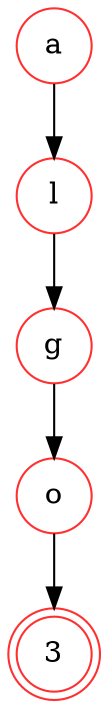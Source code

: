 digraph {   
    node [shape = doublecircle, color = firebrick1] 3 ;
    node [shape = circle];
    node [color= firebrick1];
    a -> l -> g -> o -> 3;	
}